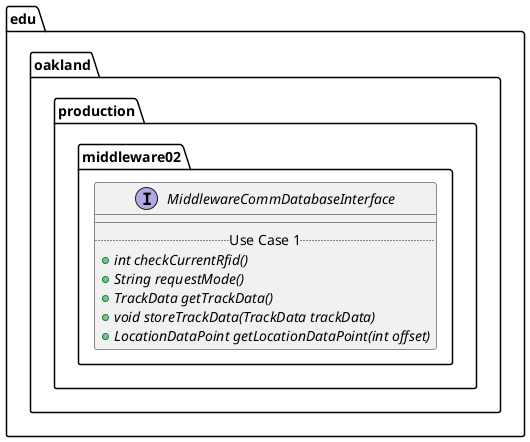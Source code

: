@startuml MiddlewareCommDatabaseInterface

package edu.oakland.production.middleware02 {
    interface MiddlewareCommDatabaseInterface {
        __
        .. Use Case 1 ..
        {abstract} + int checkCurrentRfid()
        {abstract} + String requestMode()
        {abstract} + TrackData getTrackData()
        {abstract} + void storeTrackData(TrackData trackData)
        {abstract} + LocationDataPoint getLocationDataPoint(int offset)
    }
}

@enduml